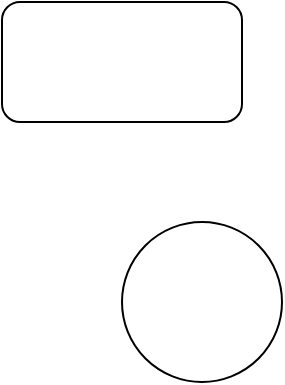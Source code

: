 <mxfile version="16.6.6" type="github">
  <diagram id="WNKXjPCiWO2OIPkjszWN" name="Page-1">
    <mxGraphModel dx="1408" dy="710" grid="1" gridSize="10" guides="1" tooltips="1" connect="1" arrows="1" fold="1" page="1" pageScale="1" pageWidth="850" pageHeight="1100" math="0" shadow="0">
      <root>
        <mxCell id="0" />
        <mxCell id="1" parent="0" />
        <mxCell id="tvc5JZ5NNMLO_PT7YMKu-1" value="" style="rounded=1;" vertex="1" parent="1">
          <mxGeometry x="150" y="160" width="120" height="60" as="geometry" />
        </mxCell>
        <mxCell id="tvc5JZ5NNMLO_PT7YMKu-2" value="" style="ellipse;aspect=fixed;" vertex="1" parent="1">
          <mxGeometry x="210" y="270" width="80" height="80" as="geometry" />
        </mxCell>
      </root>
    </mxGraphModel>
  </diagram>
</mxfile>
